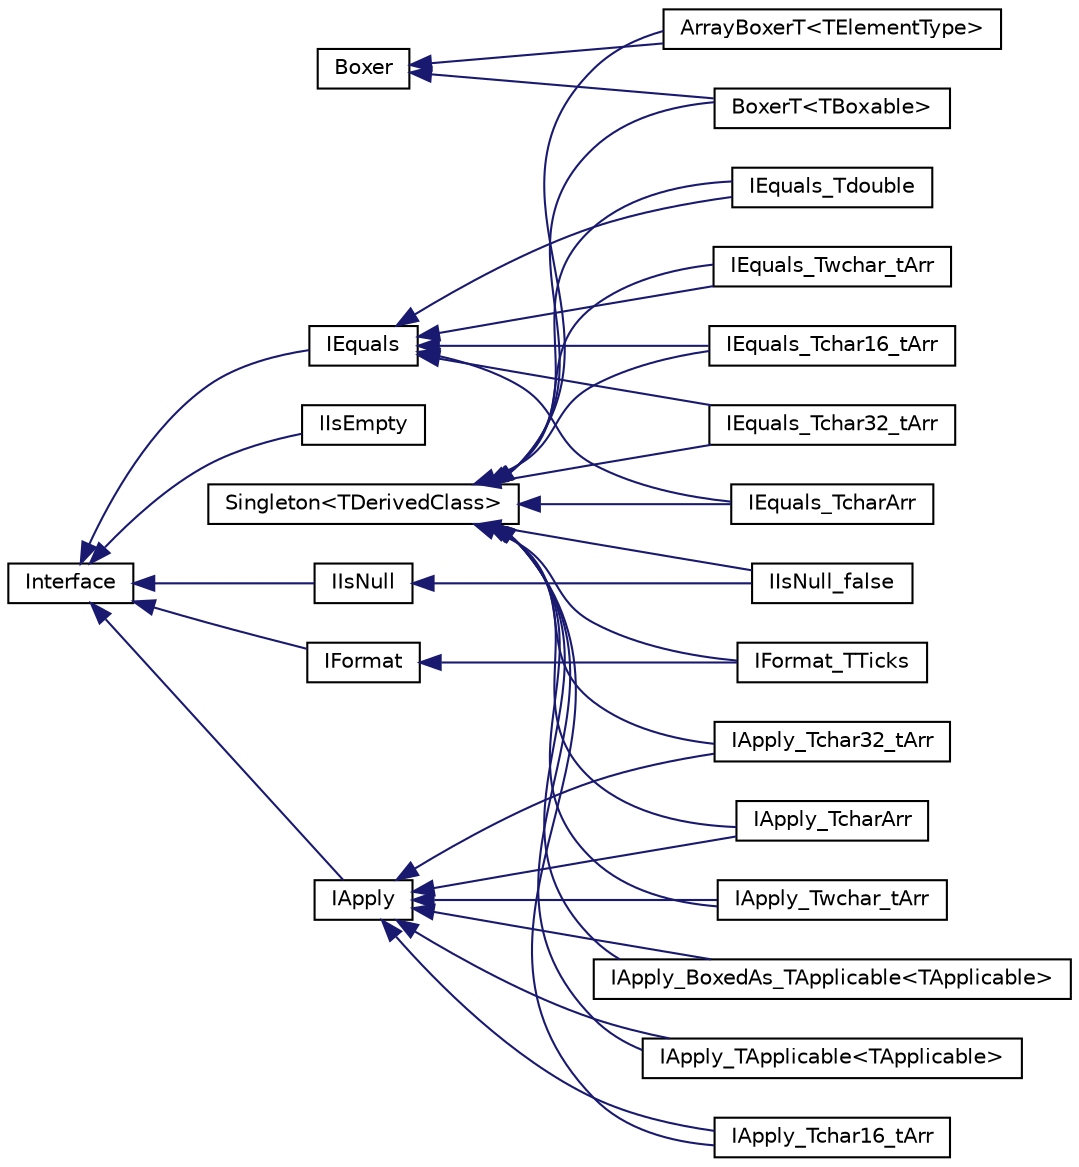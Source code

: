 digraph "Graphical Class Hierarchy"
{
  edge [fontname="Helvetica",fontsize="10",labelfontname="Helvetica",labelfontsize="10"];
  node [fontname="Helvetica",fontsize="10",shape=record];
  rankdir="LR";
  Node202 [label="Boxer",height=0.2,width=0.4,color="black", fillcolor="white", style="filled",URL="$classaworx_1_1lib_1_1boxing_1_1Boxer.html"];
  Node1 [label="ArrayBoxerT\<TElementType\>",height=0.2,width=0.4,color="black", fillcolor="white", style="filled",URL="$classaworx_1_1lib_1_1boxing_1_1ArrayBoxerT.html"];
  Node2 [label="BoxerT\<TBoxable\>",height=0.2,width=0.4,color="black", fillcolor="white", style="filled",URL="$classaworx_1_1lib_1_1boxing_1_1BoxerT.html"];
  Node9 [label="IApply_BoxedAs_TApplicable\<TApplicable\>",height=0.2,width=0.4,color="black", fillcolor="white", style="filled",URL="$classaworx_1_1lib_1_1strings_1_1boxing_1_1IApply__BoxedAs__TApplicable.html"];
  Node10 [label="IApply_TApplicable\<TApplicable\>",height=0.2,width=0.4,color="black", fillcolor="white", style="filled",URL="$classaworx_1_1lib_1_1strings_1_1boxing_1_1IApply__TApplicable.html"];
  Node0 [label="Singleton\<TDerivedClass\>",height=0.2,width=0.4,color="black", fillcolor="white", style="filled",URL="$classaworx_1_1lib_1_1lang_1_1Singleton.html"];
  Node0 -> Node1 [dir="back",color="midnightblue",fontsize="10",style="solid",fontname="Helvetica"];
  Node0 -> Node2 [dir="back",color="midnightblue",fontsize="10",style="solid",fontname="Helvetica"];
  Node0 -> Node3 [dir="back",color="midnightblue",fontsize="10",style="solid",fontname="Helvetica"];
  Node0 -> Node4 [dir="back",color="midnightblue",fontsize="10",style="solid",fontname="Helvetica"];
  Node0 -> Node5 [dir="back",color="midnightblue",fontsize="10",style="solid",fontname="Helvetica"];
  Node0 -> Node6 [dir="back",color="midnightblue",fontsize="10",style="solid",fontname="Helvetica"];
  Node0 -> Node7 [dir="back",color="midnightblue",fontsize="10",style="solid",fontname="Helvetica"];
  Node0 -> Node8 [dir="back",color="midnightblue",fontsize="10",style="solid",fontname="Helvetica"];
  Node0 -> Node9 [dir="back",color="midnightblue",fontsize="10",style="solid",fontname="Helvetica"];
  Node0 -> Node10 [dir="back",color="midnightblue",fontsize="10",style="solid",fontname="Helvetica"];
  Node0 -> Node11 [dir="back",color="midnightblue",fontsize="10",style="solid",fontname="Helvetica"];
  Node0 -> Node12 [dir="back",color="midnightblue",fontsize="10",style="solid",fontname="Helvetica"];
  Node0 -> Node13 [dir="back",color="midnightblue",fontsize="10",style="solid",fontname="Helvetica"];
  Node0 -> Node14 [dir="back",color="midnightblue",fontsize="10",style="solid",fontname="Helvetica"];
  Node0 -> Node15 [dir="back",color="midnightblue",fontsize="10",style="solid",fontname="Helvetica"];
  Node169 -> Node170 [dir="back",color="midnightblue",fontsize="10",style="solid",fontname="Helvetica"];
  Node169 -> Node171 [dir="back",color="midnightblue",fontsize="10",style="solid",fontname="Helvetica"];
  Node169 -> Node172 [dir="back",color="midnightblue",fontsize="10",style="solid",fontname="Helvetica"];
  Node169 -> Node173 [dir="back",color="midnightblue",fontsize="10",style="solid",fontname="Helvetica"];
  Node169 -> Node174 [dir="back",color="midnightblue",fontsize="10",style="solid",fontname="Helvetica"];
  Node170 -> Node3 [dir="back",color="midnightblue",fontsize="10",style="solid",fontname="Helvetica"];
  Node170 -> Node4 [dir="back",color="midnightblue",fontsize="10",style="solid",fontname="Helvetica"];
  Node170 -> Node5 [dir="back",color="midnightblue",fontsize="10",style="solid",fontname="Helvetica"];
  Node170 -> Node6 [dir="back",color="midnightblue",fontsize="10",style="solid",fontname="Helvetica"];
  Node170 -> Node7 [dir="back",color="midnightblue",fontsize="10",style="solid",fontname="Helvetica"];
  Node172 -> Node8 [dir="back",color="midnightblue",fontsize="10",style="solid",fontname="Helvetica"];
  Node173 -> Node9 [dir="back",color="midnightblue",fontsize="10",style="solid",fontname="Helvetica"];
  Node173 -> Node10 [dir="back",color="midnightblue",fontsize="10",style="solid",fontname="Helvetica"];
  Node173 -> Node11 [dir="back",color="midnightblue",fontsize="10",style="solid",fontname="Helvetica"];
  Node173 -> Node12 [dir="back",color="midnightblue",fontsize="10",style="solid",fontname="Helvetica"];
  Node173 -> Node13 [dir="back",color="midnightblue",fontsize="10",style="solid",fontname="Helvetica"];
  Node173 -> Node14 [dir="back",color="midnightblue",fontsize="10",style="solid",fontname="Helvetica"];
  Node174 -> Node15 [dir="back",color="midnightblue",fontsize="10",style="solid",fontname="Helvetica"];
  Node202 -> Node1 [dir="back",color="midnightblue",fontsize="10",style="solid",fontname="Helvetica"];
  Node202 -> Node2 [dir="back",color="midnightblue",fontsize="10",style="solid",fontname="Helvetica"];
  Node169 [label="Interface",height=0.2,width=0.4,color="black", fillcolor="white", style="filled",URL="$classaworx_1_1lib_1_1boxing_1_1Interface.html"];
  Node170 [label="IEquals",height=0.2,width=0.4,color="black", fillcolor="white", style="filled",URL="$classaworx_1_1lib_1_1boxing_1_1IEquals.html"];
  Node3 [label="IEquals_Tchar16_tArr",height=0.2,width=0.4,color="black", fillcolor="white", style="filled",URL="$classaworx_1_1lib_1_1boxing_1_1ftypes_1_1IEquals__Tchar16__tArr.html"];
  Node4 [label="IEquals_Tchar32_tArr",height=0.2,width=0.4,color="black", fillcolor="white", style="filled",URL="$classaworx_1_1lib_1_1boxing_1_1ftypes_1_1IEquals__Tchar32__tArr.html"];
  Node5 [label="IEquals_TcharArr",height=0.2,width=0.4,color="black", fillcolor="white", style="filled",URL="$classaworx_1_1lib_1_1boxing_1_1ftypes_1_1IEquals__TcharArr.html"];
  Node6 [label="IEquals_Tdouble",height=0.2,width=0.4,color="black", fillcolor="white", style="filled",URL="$classaworx_1_1lib_1_1boxing_1_1ftypes_1_1IEquals__Tdouble.html"];
  Node7 [label="IEquals_Twchar_tArr",height=0.2,width=0.4,color="black", fillcolor="white", style="filled",URL="$classaworx_1_1lib_1_1boxing_1_1ftypes_1_1IEquals__Twchar__tArr.html"];
  Node171 [label="IIsEmpty",height=0.2,width=0.4,color="black", fillcolor="white", style="filled",URL="$classaworx_1_1lib_1_1boxing_1_1IIsEmpty.html"];
  Node172 [label="IIsNull",height=0.2,width=0.4,color="black", fillcolor="white", style="filled",URL="$classaworx_1_1lib_1_1boxing_1_1IIsNull.html"];
  Node8 [label="IIsNull_false",height=0.2,width=0.4,color="black", fillcolor="white", style="filled",URL="$classaworx_1_1lib_1_1boxing_1_1IIsNull__false.html"];
  Node173 [label="IApply",height=0.2,width=0.4,color="black", fillcolor="white", style="filled",URL="$classaworx_1_1lib_1_1strings_1_1boxing_1_1IApply.html"];
  Node11 [label="IApply_Tchar16_tArr",height=0.2,width=0.4,color="black", fillcolor="white", style="filled",URL="$classaworx_1_1lib_1_1strings_1_1boxing_1_1IApply__Tchar16__tArr.html"];
  Node12 [label="IApply_Tchar32_tArr",height=0.2,width=0.4,color="black", fillcolor="white", style="filled",URL="$classaworx_1_1lib_1_1strings_1_1boxing_1_1IApply__Tchar32__tArr.html"];
  Node13 [label="IApply_TcharArr",height=0.2,width=0.4,color="black", fillcolor="white", style="filled",URL="$classaworx_1_1lib_1_1strings_1_1boxing_1_1IApply__TcharArr.html"];
  Node14 [label="IApply_Twchar_tArr",height=0.2,width=0.4,color="black", fillcolor="white", style="filled",URL="$classaworx_1_1lib_1_1strings_1_1boxing_1_1IApply__Twchar__tArr.html"];
  Node174 [label="IFormat",height=0.2,width=0.4,color="black", fillcolor="white", style="filled",URL="$classaworx_1_1lib_1_1strings_1_1boxing_1_1IFormat.html"];
  Node15 [label="IFormat_TTicks",height=0.2,width=0.4,color="black", fillcolor="white", style="filled",URL="$classaworx_1_1lib_1_1time_1_1IFormat__TTicks.html"];
}

